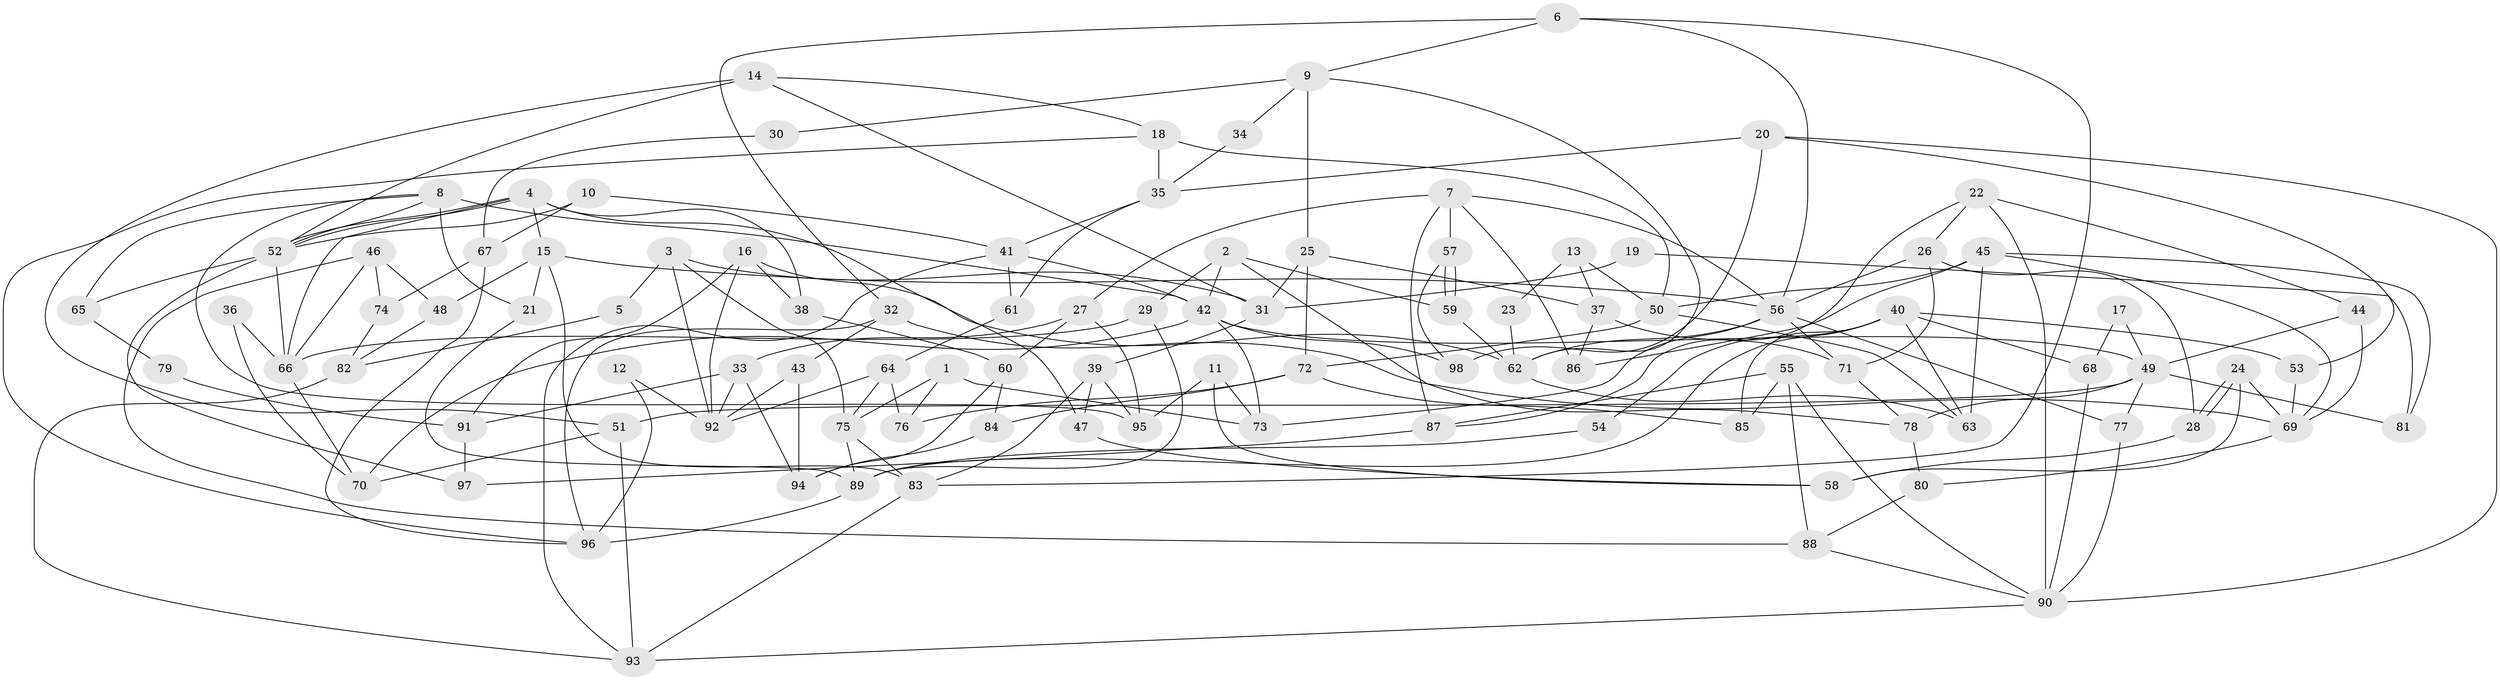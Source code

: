 // Generated by graph-tools (version 1.1) at 2025/36/03/09/25 02:36:13]
// undirected, 98 vertices, 196 edges
graph export_dot {
graph [start="1"]
  node [color=gray90,style=filled];
  1;
  2;
  3;
  4;
  5;
  6;
  7;
  8;
  9;
  10;
  11;
  12;
  13;
  14;
  15;
  16;
  17;
  18;
  19;
  20;
  21;
  22;
  23;
  24;
  25;
  26;
  27;
  28;
  29;
  30;
  31;
  32;
  33;
  34;
  35;
  36;
  37;
  38;
  39;
  40;
  41;
  42;
  43;
  44;
  45;
  46;
  47;
  48;
  49;
  50;
  51;
  52;
  53;
  54;
  55;
  56;
  57;
  58;
  59;
  60;
  61;
  62;
  63;
  64;
  65;
  66;
  67;
  68;
  69;
  70;
  71;
  72;
  73;
  74;
  75;
  76;
  77;
  78;
  79;
  80;
  81;
  82;
  83;
  84;
  85;
  86;
  87;
  88;
  89;
  90;
  91;
  92;
  93;
  94;
  95;
  96;
  97;
  98;
  1 -- 73;
  1 -- 75;
  1 -- 76;
  2 -- 78;
  2 -- 42;
  2 -- 29;
  2 -- 59;
  3 -- 75;
  3 -- 31;
  3 -- 5;
  3 -- 92;
  4 -- 15;
  4 -- 52;
  4 -- 52;
  4 -- 38;
  4 -- 47;
  4 -- 66;
  5 -- 82;
  6 -- 32;
  6 -- 56;
  6 -- 9;
  6 -- 83;
  7 -- 87;
  7 -- 56;
  7 -- 27;
  7 -- 57;
  7 -- 86;
  8 -- 52;
  8 -- 95;
  8 -- 21;
  8 -- 42;
  8 -- 65;
  9 -- 25;
  9 -- 30;
  9 -- 34;
  9 -- 62;
  10 -- 52;
  10 -- 41;
  10 -- 67;
  11 -- 58;
  11 -- 73;
  11 -- 95;
  12 -- 92;
  12 -- 96;
  13 -- 50;
  13 -- 37;
  13 -- 23;
  14 -- 18;
  14 -- 51;
  14 -- 31;
  14 -- 52;
  15 -- 21;
  15 -- 83;
  15 -- 48;
  15 -- 56;
  16 -- 62;
  16 -- 91;
  16 -- 38;
  16 -- 92;
  17 -- 68;
  17 -- 49;
  18 -- 35;
  18 -- 50;
  18 -- 96;
  19 -- 31;
  19 -- 81;
  20 -- 90;
  20 -- 98;
  20 -- 35;
  20 -- 53;
  21 -- 89;
  22 -- 26;
  22 -- 90;
  22 -- 44;
  22 -- 87;
  23 -- 62;
  24 -- 69;
  24 -- 28;
  24 -- 28;
  24 -- 58;
  25 -- 31;
  25 -- 72;
  25 -- 37;
  26 -- 71;
  26 -- 56;
  26 -- 28;
  27 -- 95;
  27 -- 33;
  27 -- 60;
  28 -- 58;
  29 -- 66;
  29 -- 89;
  30 -- 67;
  31 -- 39;
  32 -- 43;
  32 -- 96;
  32 -- 69;
  33 -- 92;
  33 -- 91;
  33 -- 94;
  34 -- 35;
  35 -- 41;
  35 -- 61;
  36 -- 66;
  36 -- 70;
  37 -- 86;
  37 -- 71;
  38 -- 60;
  39 -- 83;
  39 -- 47;
  39 -- 95;
  40 -- 53;
  40 -- 89;
  40 -- 54;
  40 -- 63;
  40 -- 68;
  40 -- 85;
  41 -- 42;
  41 -- 61;
  41 -- 93;
  42 -- 49;
  42 -- 70;
  42 -- 73;
  42 -- 98;
  43 -- 92;
  43 -- 94;
  44 -- 69;
  44 -- 49;
  45 -- 69;
  45 -- 63;
  45 -- 50;
  45 -- 81;
  45 -- 86;
  46 -- 66;
  46 -- 88;
  46 -- 48;
  46 -- 74;
  47 -- 58;
  48 -- 82;
  49 -- 51;
  49 -- 77;
  49 -- 78;
  49 -- 81;
  50 -- 63;
  50 -- 72;
  51 -- 93;
  51 -- 70;
  52 -- 65;
  52 -- 66;
  52 -- 97;
  53 -- 69;
  54 -- 89;
  55 -- 90;
  55 -- 85;
  55 -- 87;
  55 -- 88;
  56 -- 62;
  56 -- 71;
  56 -- 73;
  56 -- 77;
  57 -- 59;
  57 -- 59;
  57 -- 98;
  59 -- 62;
  60 -- 84;
  60 -- 94;
  61 -- 64;
  62 -- 63;
  64 -- 76;
  64 -- 92;
  64 -- 75;
  65 -- 79;
  66 -- 70;
  67 -- 74;
  67 -- 96;
  68 -- 90;
  69 -- 80;
  71 -- 78;
  72 -- 84;
  72 -- 76;
  72 -- 85;
  74 -- 82;
  75 -- 89;
  75 -- 83;
  77 -- 90;
  78 -- 80;
  79 -- 91;
  80 -- 88;
  82 -- 93;
  83 -- 93;
  84 -- 94;
  87 -- 97;
  88 -- 90;
  89 -- 96;
  90 -- 93;
  91 -- 97;
}
